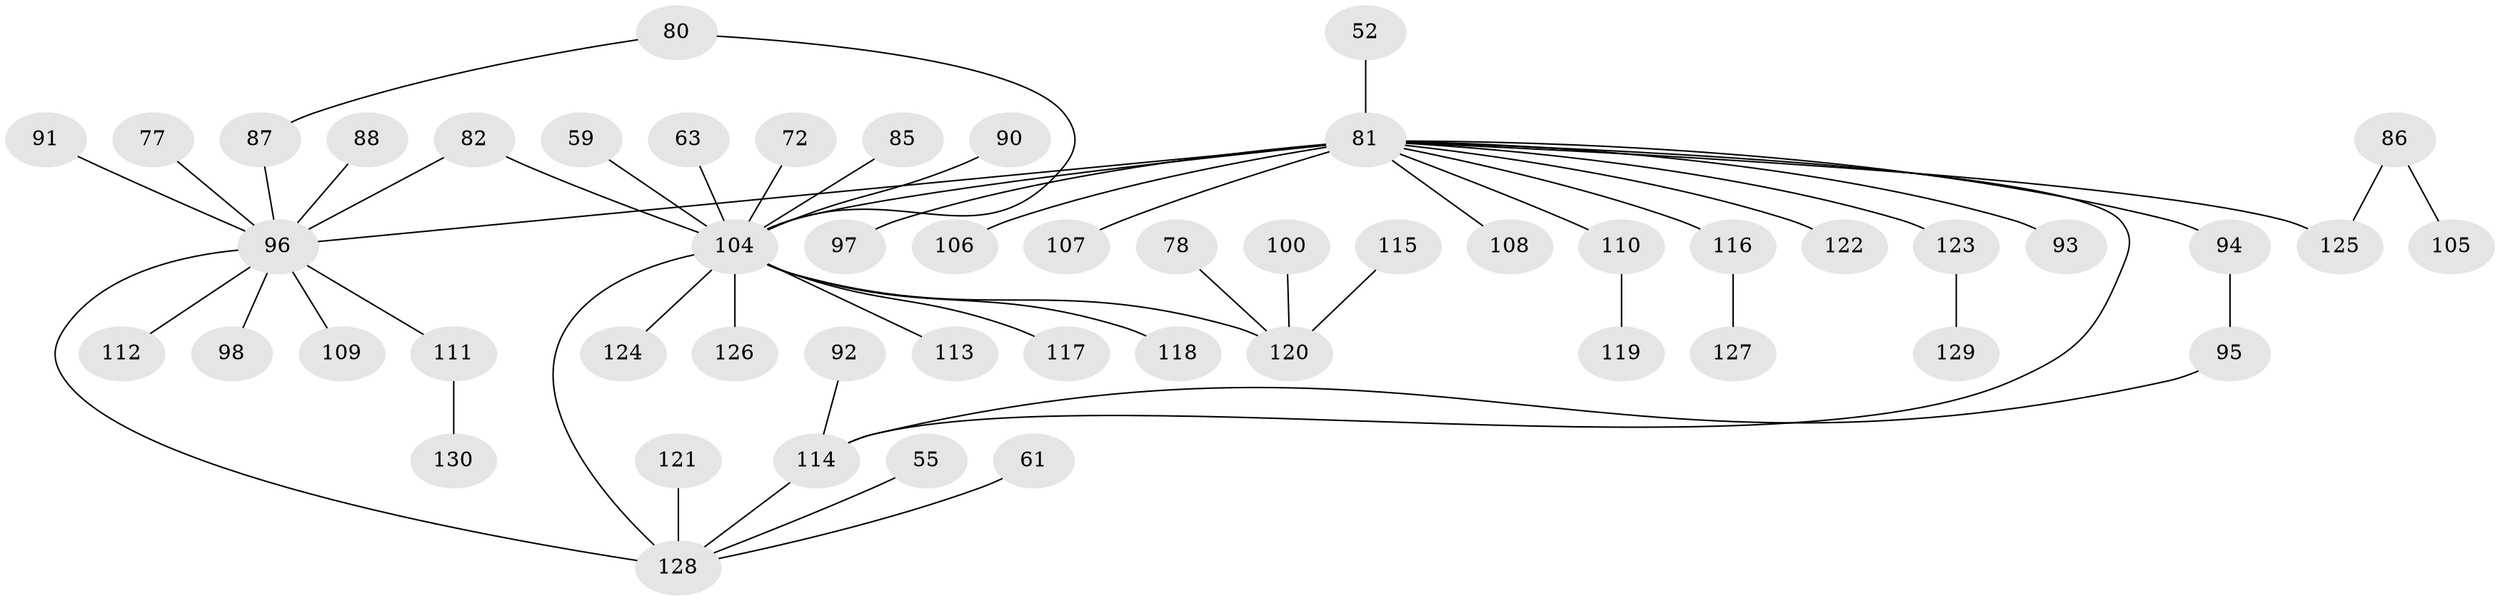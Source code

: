 // original degree distribution, {10: 0.007692307692307693, 5: 0.038461538461538464, 9: 0.007692307692307693, 4: 0.07692307692307693, 2: 0.26153846153846155, 3: 0.14615384615384616, 7: 0.007692307692307693, 1: 0.4461538461538462, 6: 0.007692307692307693}
// Generated by graph-tools (version 1.1) at 2025/45/03/04/25 21:45:29]
// undirected, 52 vertices, 56 edges
graph export_dot {
graph [start="1"]
  node [color=gray90,style=filled];
  52 [super="+39"];
  55;
  59;
  61;
  63;
  72;
  77;
  78;
  80 [super="+50+57"];
  81 [super="+30+66"];
  82 [super="+19+25+79"];
  85;
  86;
  87 [super="+40"];
  88;
  90;
  91;
  92;
  93;
  94 [super="+71"];
  95;
  96 [super="+75+49+27+84"];
  97;
  98;
  100;
  104 [super="+68+53+89+102+69+103"];
  105;
  106;
  107;
  108 [super="+41"];
  109;
  110 [super="+60"];
  111;
  112;
  113;
  114 [super="+73"];
  115;
  116 [super="+15+70"];
  117;
  118;
  119;
  120 [super="+64+74+65+76"];
  121;
  122;
  123;
  124;
  125 [super="+54"];
  126 [super="+42"];
  127;
  128 [super="+56+99+101"];
  129;
  130;
  52 -- 81;
  55 -- 128;
  59 -- 104;
  61 -- 128;
  63 -- 104;
  72 -- 104;
  77 -- 96;
  78 -- 120;
  80 -- 87;
  80 -- 104;
  81 -- 96 [weight=3];
  81 -- 93;
  81 -- 97;
  81 -- 106;
  81 -- 107;
  81 -- 116;
  81 -- 122;
  81 -- 123;
  81 -- 125;
  81 -- 110;
  81 -- 104 [weight=3];
  81 -- 94;
  81 -- 108;
  81 -- 114;
  82 -- 96;
  82 -- 104;
  85 -- 104;
  86 -- 105;
  86 -- 125;
  87 -- 96;
  88 -- 96;
  90 -- 104;
  91 -- 96;
  92 -- 114;
  94 -- 95;
  95 -- 114;
  96 -- 98;
  96 -- 109;
  96 -- 111;
  96 -- 112;
  96 -- 128 [weight=2];
  100 -- 120;
  104 -- 117;
  104 -- 126 [weight=2];
  104 -- 118;
  104 -- 124;
  104 -- 128;
  104 -- 113;
  104 -- 120;
  110 -- 119;
  111 -- 130;
  114 -- 128;
  115 -- 120;
  116 -- 127;
  121 -- 128;
  123 -- 129;
}
